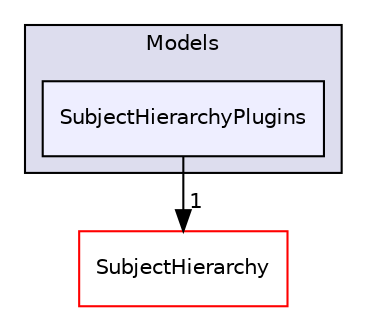 digraph "Modules/Loadable/Models/SubjectHierarchyPlugins" {
  bgcolor=transparent;
  compound=true
  node [ fontsize="10", fontname="Helvetica"];
  edge [ labelfontsize="10", labelfontname="Helvetica"];
  subgraph clusterdir_ac4da216990a9f35123be91a72e68ccb {
    graph [ bgcolor="#ddddee", pencolor="black", label="Models" fontname="Helvetica", fontsize="10", URL="dir_ac4da216990a9f35123be91a72e68ccb.html"]
  dir_c4327f4e928df57392e6bc5afa270b5f [shape=box, label="SubjectHierarchyPlugins", style="filled", fillcolor="#eeeeff", pencolor="black", URL="dir_c4327f4e928df57392e6bc5afa270b5f.html"];
  }
  dir_1694c2d71873d62d036e188d77c435ae [shape=box label="SubjectHierarchy" color="red" URL="dir_1694c2d71873d62d036e188d77c435ae.html"];
  dir_c4327f4e928df57392e6bc5afa270b5f->dir_1694c2d71873d62d036e188d77c435ae [headlabel="1", labeldistance=1.5 headhref="dir_000078_000102.html"];
}
